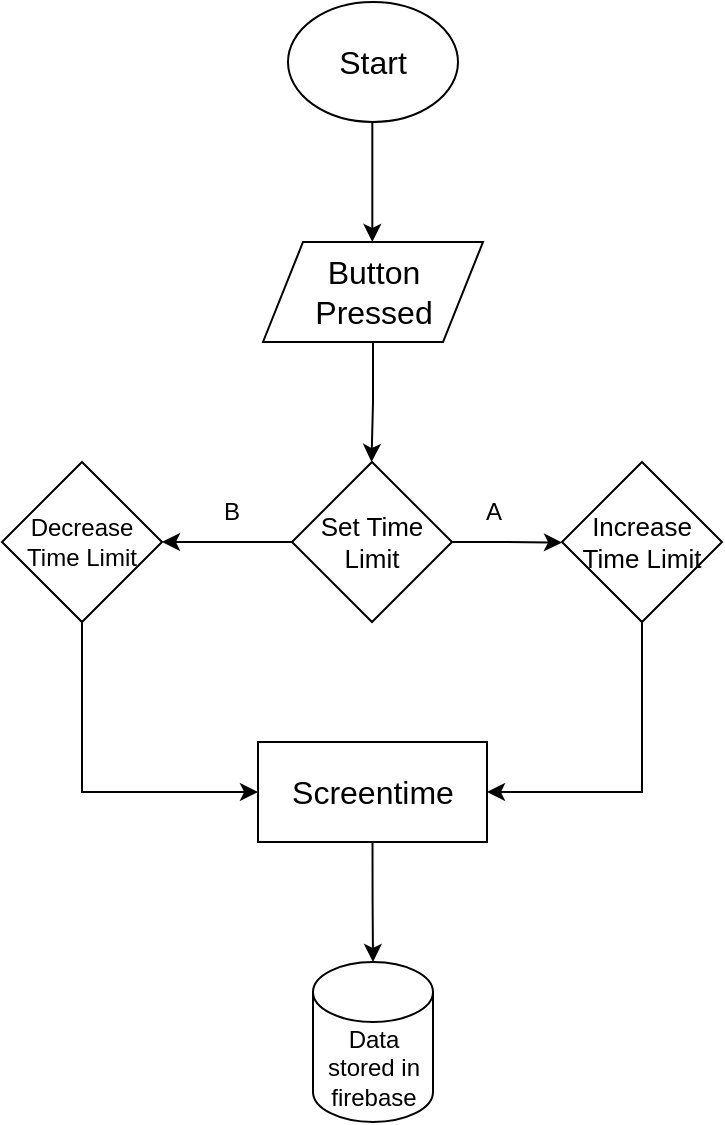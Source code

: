<mxfile version="22.1.11" type="github">
  <diagram name="Page-1" id="kzRa0mJxlsl6YzQIJ5OZ">
    <mxGraphModel dx="1434" dy="780" grid="1" gridSize="10" guides="1" tooltips="1" connect="1" arrows="1" fold="1" page="1" pageScale="1" pageWidth="850" pageHeight="1100" math="0" shadow="0">
      <root>
        <mxCell id="0" />
        <mxCell id="1" parent="0" />
        <mxCell id="kfO_CCAWjSprAwRRkMUu-1" value="&lt;font style=&quot;font-size: 16px;&quot;&gt;Start&lt;/font&gt;" style="ellipse;whiteSpace=wrap;html=1;" parent="1" vertex="1">
          <mxGeometry x="383" y="40" width="85" height="60" as="geometry" />
        </mxCell>
        <mxCell id="kfO_CCAWjSprAwRRkMUu-2" value="" style="endArrow=classic;html=1;rounded=0;" parent="1" edge="1">
          <mxGeometry width="50" height="50" relative="1" as="geometry">
            <mxPoint x="425.16" y="100" as="sourcePoint" />
            <mxPoint x="425.16" y="160" as="targetPoint" />
          </mxGeometry>
        </mxCell>
        <mxCell id="kfO_CCAWjSprAwRRkMUu-15" style="edgeStyle=orthogonalEdgeStyle;rounded=0;orthogonalLoop=1;jettySize=auto;html=1;entryX=0.5;entryY=0;entryDx=0;entryDy=0;" parent="1" source="kfO_CCAWjSprAwRRkMUu-4" edge="1">
          <mxGeometry relative="1" as="geometry">
            <mxPoint x="424.75" y="270" as="targetPoint" />
          </mxGeometry>
        </mxCell>
        <mxCell id="kfO_CCAWjSprAwRRkMUu-4" value="&lt;font style=&quot;font-size: 16px;&quot;&gt;Button Pressed&lt;/font&gt;" style="shape=parallelogram;perimeter=parallelogramPerimeter;whiteSpace=wrap;html=1;fixedSize=1;" parent="1" vertex="1">
          <mxGeometry x="370.5" y="160" width="110" height="50" as="geometry" />
        </mxCell>
        <mxCell id="kfO_CCAWjSprAwRRkMUu-7" value="&lt;font style=&quot;font-size: 16px;&quot;&gt;Screentime&lt;/font&gt;" style="rounded=0;whiteSpace=wrap;html=1;" parent="1" vertex="1">
          <mxGeometry x="368" y="410" width="114.5" height="50" as="geometry" />
        </mxCell>
        <mxCell id="kfO_CCAWjSprAwRRkMUu-17" value="Data stored in firebase" style="shape=cylinder3;whiteSpace=wrap;html=1;boundedLbl=1;backgroundOutline=1;size=15;" parent="1" vertex="1">
          <mxGeometry x="395.5" y="520" width="60" height="80" as="geometry" />
        </mxCell>
        <mxCell id="kfO_CCAWjSprAwRRkMUu-18" style="edgeStyle=orthogonalEdgeStyle;rounded=0;orthogonalLoop=1;jettySize=auto;html=1;exitX=0.5;exitY=1;exitDx=0;exitDy=0;entryX=0.5;entryY=0;entryDx=0;entryDy=0;entryPerimeter=0;" parent="1" source="kfO_CCAWjSprAwRRkMUu-7" edge="1">
          <mxGeometry relative="1" as="geometry">
            <mxPoint x="425.5" y="520" as="targetPoint" />
          </mxGeometry>
        </mxCell>
        <mxCell id="kfO_CCAWjSprAwRRkMUu-20" style="edgeStyle=orthogonalEdgeStyle;rounded=0;orthogonalLoop=1;jettySize=auto;html=1;exitX=1;exitY=0.5;exitDx=0;exitDy=0;" parent="1" source="kfO_CCAWjSprAwRRkMUu-19" edge="1">
          <mxGeometry relative="1" as="geometry">
            <mxPoint x="520.0" y="310.276" as="targetPoint" />
          </mxGeometry>
        </mxCell>
        <mxCell id="kfO_CCAWjSprAwRRkMUu-21" style="edgeStyle=orthogonalEdgeStyle;rounded=0;orthogonalLoop=1;jettySize=auto;html=1;" parent="1" source="kfO_CCAWjSprAwRRkMUu-19" edge="1">
          <mxGeometry relative="1" as="geometry">
            <mxPoint x="320" y="310" as="targetPoint" />
          </mxGeometry>
        </mxCell>
        <mxCell id="kfO_CCAWjSprAwRRkMUu-19" value="&lt;font style=&quot;font-size: 13px;&quot;&gt;Set Time Limit&lt;/font&gt;" style="rhombus;whiteSpace=wrap;html=1;" parent="1" vertex="1">
          <mxGeometry x="385" y="270" width="80" height="80" as="geometry" />
        </mxCell>
        <mxCell id="kfO_CCAWjSprAwRRkMUu-23" value="A" style="text;html=1;strokeColor=none;fillColor=none;align=center;verticalAlign=middle;whiteSpace=wrap;rounded=0;" parent="1" vertex="1">
          <mxGeometry x="455.5" y="280" width="60" height="30" as="geometry" />
        </mxCell>
        <mxCell id="kfO_CCAWjSprAwRRkMUu-26" value="B" style="text;html=1;strokeColor=none;fillColor=none;align=center;verticalAlign=middle;whiteSpace=wrap;rounded=0;" parent="1" vertex="1">
          <mxGeometry x="325" y="280" width="60" height="30" as="geometry" />
        </mxCell>
        <mxCell id="kfO_CCAWjSprAwRRkMUu-35" style="edgeStyle=orthogonalEdgeStyle;rounded=0;orthogonalLoop=1;jettySize=auto;html=1;exitX=0.5;exitY=1;exitDx=0;exitDy=0;entryX=1;entryY=0.5;entryDx=0;entryDy=0;" parent="1" source="kfO_CCAWjSprAwRRkMUu-27" target="kfO_CCAWjSprAwRRkMUu-7" edge="1">
          <mxGeometry relative="1" as="geometry" />
        </mxCell>
        <mxCell id="kfO_CCAWjSprAwRRkMUu-27" value="&lt;font style=&quot;font-size: 13px;&quot;&gt;Increase Time Limit&lt;/font&gt;" style="rhombus;whiteSpace=wrap;html=1;" parent="1" vertex="1">
          <mxGeometry x="520" y="270" width="80" height="80" as="geometry" />
        </mxCell>
        <mxCell id="kfO_CCAWjSprAwRRkMUu-36" style="edgeStyle=orthogonalEdgeStyle;rounded=0;orthogonalLoop=1;jettySize=auto;html=1;exitX=0.5;exitY=1;exitDx=0;exitDy=0;entryX=0;entryY=0.5;entryDx=0;entryDy=0;" parent="1" source="kfO_CCAWjSprAwRRkMUu-28" target="kfO_CCAWjSprAwRRkMUu-7" edge="1">
          <mxGeometry relative="1" as="geometry" />
        </mxCell>
        <mxCell id="kfO_CCAWjSprAwRRkMUu-28" value="&lt;font style=&quot;font-size: 12px;&quot;&gt;Decrease Time Limit&lt;/font&gt;" style="rhombus;whiteSpace=wrap;html=1;" parent="1" vertex="1">
          <mxGeometry x="240" y="270" width="80" height="80" as="geometry" />
        </mxCell>
      </root>
    </mxGraphModel>
  </diagram>
</mxfile>
